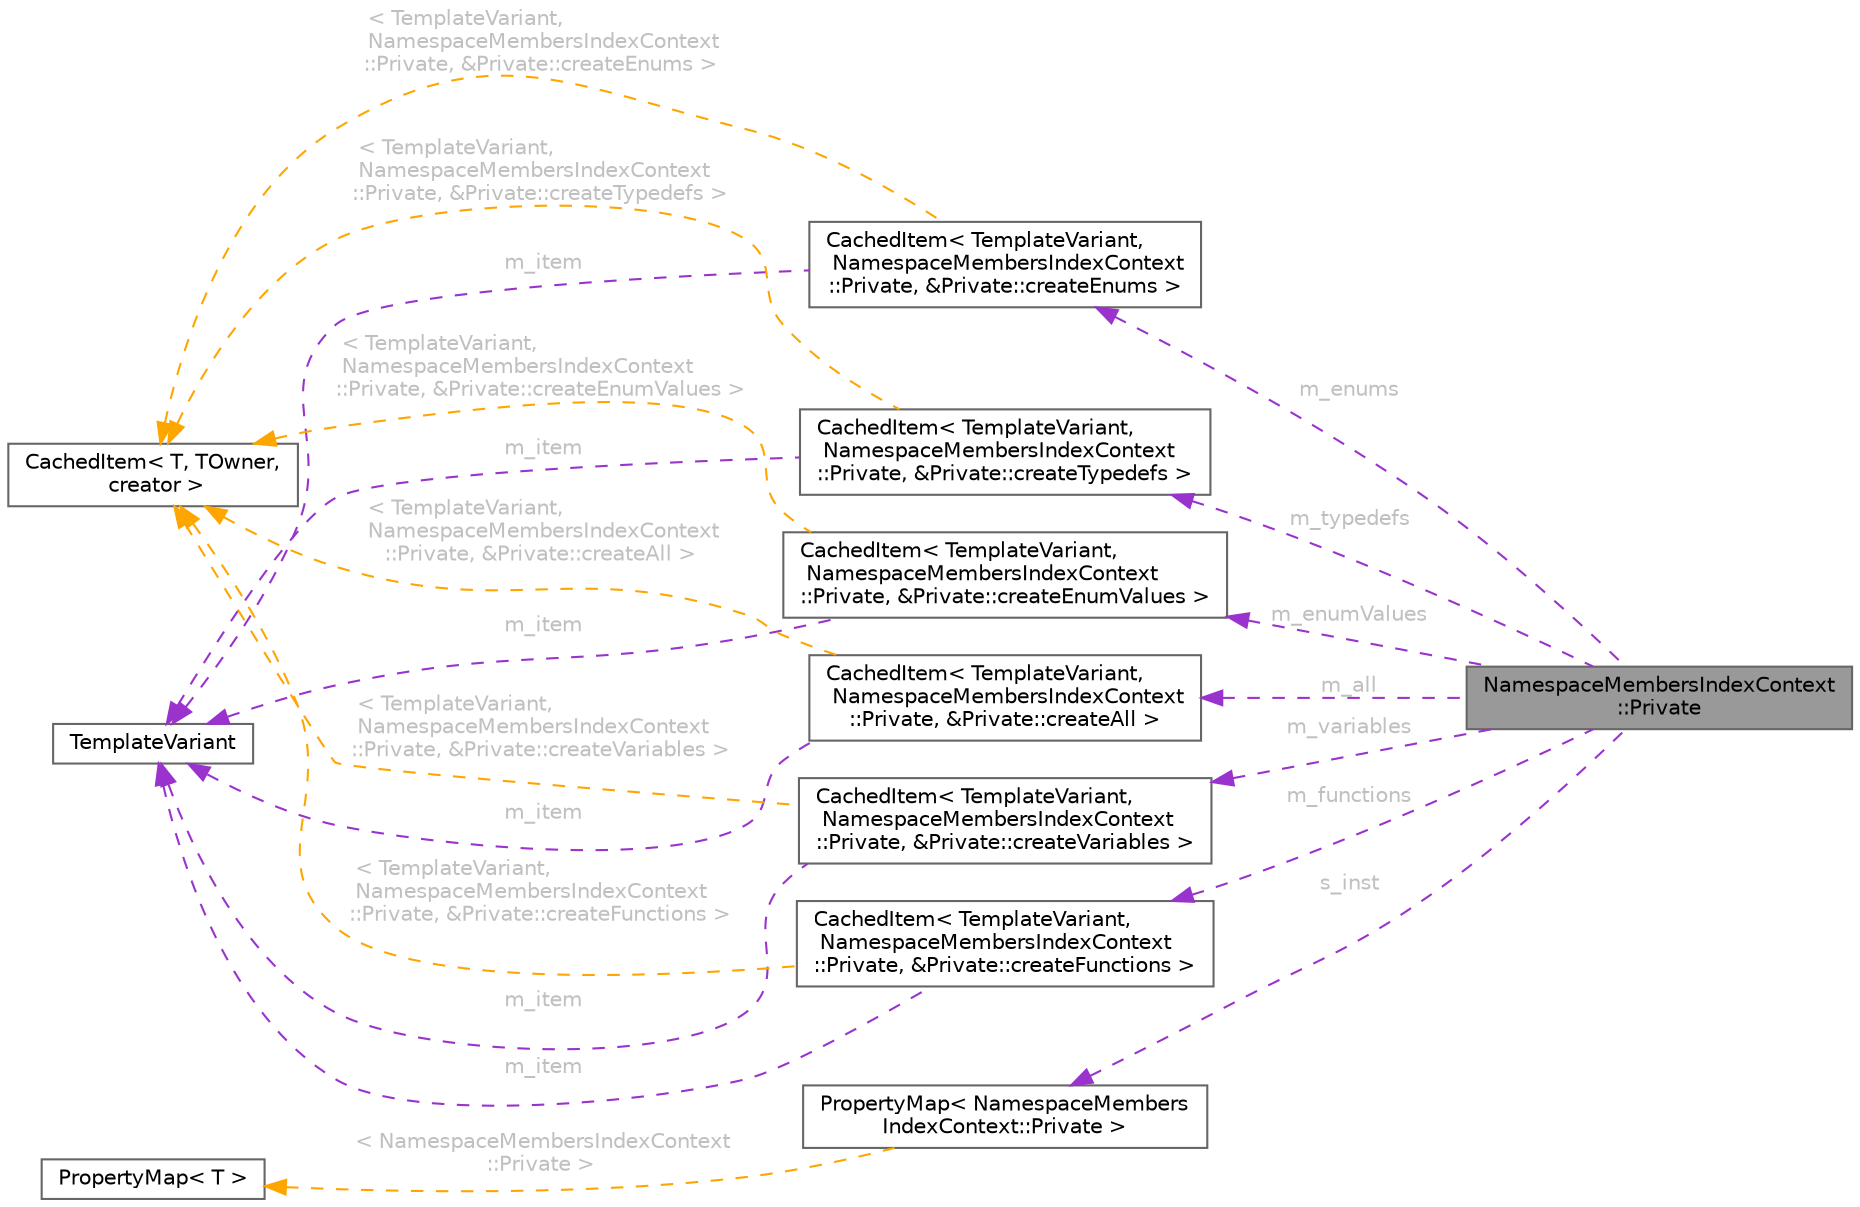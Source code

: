 digraph "NamespaceMembersIndexContext::Private"
{
 // INTERACTIVE_SVG=YES
 // LATEX_PDF_SIZE
  bgcolor="transparent";
  edge [fontname=Helvetica,fontsize=10,labelfontname=Helvetica,labelfontsize=10];
  node [fontname=Helvetica,fontsize=10,shape=box,height=0.2,width=0.4];
  rankdir="LR";
  Node1 [id="Node000001",label="NamespaceMembersIndexContext\l::Private",height=0.2,width=0.4,color="gray40", fillcolor="grey60", style="filled", fontcolor="black",tooltip=" "];
  Node2 -> Node1 [id="edge1_Node000001_Node000002",dir="back",color="darkorchid3",style="dashed",tooltip=" ",label=" m_all",fontcolor="grey" ];
  Node2 [id="Node000002",label="CachedItem\< TemplateVariant,\l NamespaceMembersIndexContext\l::Private, &Private::createAll \>",height=0.2,width=0.4,color="gray40", fillcolor="white", style="filled",URL="$d7/dc1/class_cached_item.html",tooltip=" "];
  Node3 -> Node2 [id="edge2_Node000002_Node000003",dir="back",color="darkorchid3",style="dashed",tooltip=" ",label=" m_item",fontcolor="grey" ];
  Node3 [id="Node000003",label="TemplateVariant",height=0.2,width=0.4,color="gray40", fillcolor="white", style="filled",URL="$d1/dba/class_template_variant.html",tooltip="Variant type which can hold one value of a fixed set of types."];
  Node4 -> Node2 [id="edge3_Node000002_Node000004",dir="back",color="orange",style="dashed",tooltip=" ",label=" \< TemplateVariant,\l NamespaceMembersIndexContext\l::Private, &Private::createAll \>",fontcolor="grey" ];
  Node4 [id="Node000004",label="CachedItem\< T, TOwner,\l creator \>",height=0.2,width=0.4,color="gray40", fillcolor="white", style="filled",URL="$d7/dc1/class_cached_item.html",tooltip="Wrapper for data that needs to be cached."];
  Node5 -> Node1 [id="edge4_Node000001_Node000005",dir="back",color="darkorchid3",style="dashed",tooltip=" ",label=" m_functions",fontcolor="grey" ];
  Node5 [id="Node000005",label="CachedItem\< TemplateVariant,\l NamespaceMembersIndexContext\l::Private, &Private::createFunctions \>",height=0.2,width=0.4,color="gray40", fillcolor="white", style="filled",URL="$d7/dc1/class_cached_item.html",tooltip=" "];
  Node3 -> Node5 [id="edge5_Node000005_Node000003",dir="back",color="darkorchid3",style="dashed",tooltip=" ",label=" m_item",fontcolor="grey" ];
  Node4 -> Node5 [id="edge6_Node000005_Node000004",dir="back",color="orange",style="dashed",tooltip=" ",label=" \< TemplateVariant,\l NamespaceMembersIndexContext\l::Private, &Private::createFunctions \>",fontcolor="grey" ];
  Node6 -> Node1 [id="edge7_Node000001_Node000006",dir="back",color="darkorchid3",style="dashed",tooltip=" ",label=" m_variables",fontcolor="grey" ];
  Node6 [id="Node000006",label="CachedItem\< TemplateVariant,\l NamespaceMembersIndexContext\l::Private, &Private::createVariables \>",height=0.2,width=0.4,color="gray40", fillcolor="white", style="filled",URL="$d7/dc1/class_cached_item.html",tooltip=" "];
  Node3 -> Node6 [id="edge8_Node000006_Node000003",dir="back",color="darkorchid3",style="dashed",tooltip=" ",label=" m_item",fontcolor="grey" ];
  Node4 -> Node6 [id="edge9_Node000006_Node000004",dir="back",color="orange",style="dashed",tooltip=" ",label=" \< TemplateVariant,\l NamespaceMembersIndexContext\l::Private, &Private::createVariables \>",fontcolor="grey" ];
  Node7 -> Node1 [id="edge10_Node000001_Node000007",dir="back",color="darkorchid3",style="dashed",tooltip=" ",label=" m_typedefs",fontcolor="grey" ];
  Node7 [id="Node000007",label="CachedItem\< TemplateVariant,\l NamespaceMembersIndexContext\l::Private, &Private::createTypedefs \>",height=0.2,width=0.4,color="gray40", fillcolor="white", style="filled",URL="$d7/dc1/class_cached_item.html",tooltip=" "];
  Node3 -> Node7 [id="edge11_Node000007_Node000003",dir="back",color="darkorchid3",style="dashed",tooltip=" ",label=" m_item",fontcolor="grey" ];
  Node4 -> Node7 [id="edge12_Node000007_Node000004",dir="back",color="orange",style="dashed",tooltip=" ",label=" \< TemplateVariant,\l NamespaceMembersIndexContext\l::Private, &Private::createTypedefs \>",fontcolor="grey" ];
  Node8 -> Node1 [id="edge13_Node000001_Node000008",dir="back",color="darkorchid3",style="dashed",tooltip=" ",label=" m_enums",fontcolor="grey" ];
  Node8 [id="Node000008",label="CachedItem\< TemplateVariant,\l NamespaceMembersIndexContext\l::Private, &Private::createEnums \>",height=0.2,width=0.4,color="gray40", fillcolor="white", style="filled",URL="$d7/dc1/class_cached_item.html",tooltip=" "];
  Node3 -> Node8 [id="edge14_Node000008_Node000003",dir="back",color="darkorchid3",style="dashed",tooltip=" ",label=" m_item",fontcolor="grey" ];
  Node4 -> Node8 [id="edge15_Node000008_Node000004",dir="back",color="orange",style="dashed",tooltip=" ",label=" \< TemplateVariant,\l NamespaceMembersIndexContext\l::Private, &Private::createEnums \>",fontcolor="grey" ];
  Node9 -> Node1 [id="edge16_Node000001_Node000009",dir="back",color="darkorchid3",style="dashed",tooltip=" ",label=" m_enumValues",fontcolor="grey" ];
  Node9 [id="Node000009",label="CachedItem\< TemplateVariant,\l NamespaceMembersIndexContext\l::Private, &Private::createEnumValues \>",height=0.2,width=0.4,color="gray40", fillcolor="white", style="filled",URL="$d7/dc1/class_cached_item.html",tooltip=" "];
  Node3 -> Node9 [id="edge17_Node000009_Node000003",dir="back",color="darkorchid3",style="dashed",tooltip=" ",label=" m_item",fontcolor="grey" ];
  Node4 -> Node9 [id="edge18_Node000009_Node000004",dir="back",color="orange",style="dashed",tooltip=" ",label=" \< TemplateVariant,\l NamespaceMembersIndexContext\l::Private, &Private::createEnumValues \>",fontcolor="grey" ];
  Node10 -> Node1 [id="edge19_Node000001_Node000010",dir="back",color="darkorchid3",style="dashed",tooltip=" ",label=" s_inst",fontcolor="grey" ];
  Node10 [id="Node000010",label="PropertyMap\< NamespaceMembers\lIndexContext::Private \>",height=0.2,width=0.4,color="gray40", fillcolor="white", style="filled",URL="$d5/dbf/class_property_map.html",tooltip=" "];
  Node11 -> Node10 [id="edge20_Node000010_Node000011",dir="back",color="orange",style="dashed",tooltip=" ",label=" \< NamespaceMembersIndexContext\l::Private \>",fontcolor="grey" ];
  Node11 [id="Node000011",label="PropertyMap\< T \>",height=0.2,width=0.4,color="gray40", fillcolor="white", style="filled",URL="$d5/dbf/class_property_map.html",tooltip="Class representing a mapping of properties and the corresponding getter function."];
}
